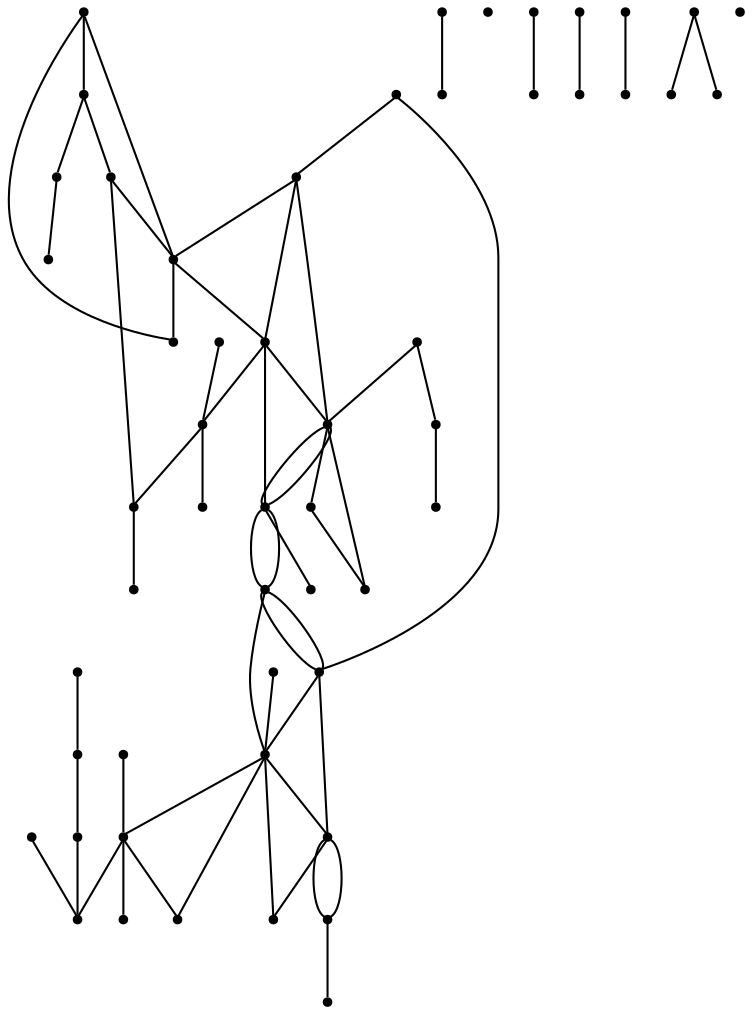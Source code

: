 graph {
  node [shape=point,comment="{\"directed\":false,\"doi\":\"10.1007/978-3-662-45803-7_8\",\"figure\":\"2 (2)\"}"]

  v0 [pos="1124.2770671604208,1126.1847521987597"]
  v1 [pos="1060.9866184887321,1112.365004977558"]
  v2 [pos="1112.8907288958158,1109.654133051966"]
  v3 [pos="1093.9969309331814,1105.8198802786653"]
  v4 [pos="1108.7106217561382,1139.4676334228238"]
  v5 [pos="1089.819973189294,1135.635384414908"]
  v6 [pos="1104.0374592088665,1158.1483405366484"]
  v7 [pos="1088.0706906063672,1078.2106649576385"]
  v8 [pos="1115.3414360017468,1078.1887825674"]
  v9 [pos="1079.2331678983687,1165.1896357118792"]
  v10 [pos="1082.6606012562747,1062.3795189592824"]
  v11 [pos="1060.3434736938852,1161.3573867039636"]
  v12 [pos="1019.1523352818057,1153.1769031985407"]
  v13 [pos="1063.766835105719,1058.5450117395833"]
  v14 [pos="1012.8581882649582,1079.3154712182843"]
  v15 [pos="1009.3067196122454,1118.618279657805"]
  v16 [pos="1004.735673837564,1138.604805686792"]
  v17 [pos="999.5131485034198,1062.013625038783"]
  v18 [pos="1002.5601412122892,966.7303189948334"]
  v19 [pos="1003.5077276001855,950.972199112738"]
  v20 [pos="996.2347547341695,1105.8458338112737"]
  v21 [pos="959.2987363433151,1109.8012030700806"]
  v22 [pos="967.4316851325191,1134.517092495162"]
  v23 [pos="970.2743806720505,1032.7983440528099"]
  v24 [pos="962.1737211427156,1047.0058675847495"]
  v25 [pos="948.1042249132022,1072.798335623185"]
  v26 [pos="953.0567611355168,1144.8570466785463"]
  v27 [pos="925.6661796397175,1108.2668912894048"]
  v28 [pos="894.5447729915591,1103.2810141182038"]
  v29 [pos="856.046177107601,1110.4357923869968"]
  v30 [pos="872.2151432822449,1128.4108878330294"]
  v31 [pos="864.9234649139601,1085.155016055185"]
  v32 [pos="862.3006862744026,1160.912391759448"]
  v33 [pos="899.6036251808508,1165.0018542700652"]
  v34 [pos="854.1666876866019,1136.1972020619614"]
  v35 [pos="796.6700774702257,1191.7441389068904"]
  v36 [pos="840.7216307496664,1095.6303198194705"]
  v37 [pos="800.343545444709,1128.5442177456453"]
  v38 [pos="749.4818850441711,1137.6083935917463"]
  v39 [pos="822.6752747512166,1103.4112906740422"]
  v40 [pos="681.6871641509684,1093.083056927871"]
  v41 [pos="703.87713883484,1104.0606378820496"]
  v42 [pos="784.1693939012389,1110.569122299613"]
  v43 [pos="815.6671056282044,1143.3509466422624"]
  v44 [pos="793.0539030494602,1085.2840203790327"]
  v45 [pos="862.8896869113213,1055.6260026603275"]
  v46 [pos="732.323658658549,1037.3183298690496"]
  v47 [pos="734.1583248606757,1122.8026506749218"]
  v48 [pos="711.4534398711513,1074.577424838854"]
  v49 [pos="686.0069263160889,1071.4184728061691"]
  v50 [pos="628.6103332751096,1050.236573501705"]
  v51 [pos="551.2097961615011,1051.0703943483509"]
  v52 [pos="616.7142700736778,1101.388441808972"]

  v50 -- v51 [id="-3",pos="628.6103332751096,1050.236573501705 605.7826536618472,1050.503614996534 574.1556576470915,1050.845463732411 551.2097961615011,1051.0703943483509"]
  v49 -- v50 [id="-4",pos="686.0069263160889,1071.4184728061691 667.5647644345961,1064.6318784754585 647.3418260122749,1057.1696017345348 628.6103332751096,1050.236573501705"]
  v40 -- v49 [id="-5",pos="681.6871641509684,1093.083056927871 683.6304367897383,1083.3376326565983 684.043230322801,1081.2574061287517 686.0069263160889,1071.4184728061691"]
  v40 -- v41 [id="-6",pos="681.6871641509684,1093.083056927871 691.2442124547448,1097.8284822528467 694.1129620867223,1099.2458759135855 703.87713883484,1104.0606378820496"]
  v40 -- v39 [id="-7",pos="681.6871641509684,1093.083056927871 712.6808153460711,1095.8535468066152 781.6784026280774,1101.9925001784502 822.6752747512166,1103.4112906740422"]
  v49 -- v48 [id="-10",pos="686.0069263160889,1071.4184728061691 697.3412197644914,1075.8812464280886 702.7029225773042,1077.981045498961 711.4534398711513,1074.577424838854"]
  v48 -- v42 [id="-11",pos="711.4534398711513,1074.577424838854 729.2349262318139,1088.3716461485478 759.2550048238784,1100.128047508529 784.1693939012389,1110.569122299613"]
  v48 -- v39 [id="-14",pos="711.4534398711513,1074.577424838854 740.6718991476164,1083.487421193517 790.8688740191801,1094.551539261403 822.6752747512166,1103.4112906740422"]
  v44 -- v45 [id="-27",pos="793.0539030494602,1085.2840203790327 819.6511337104007,1078.2101408622175 843.9559425108835,1065.527834760349 862.8896869113213,1055.6260026603275"]
  v38 -- v37 [id="-28",pos="749.4818850441711,1137.6083935917463 766.971959051895,1133.7970170459694 783.9911357423904,1130.0689997289871 800.343545444709,1128.5442177456453"]
  v44 -- v47 [id="-31",pos="793.0539030494602,1085.2840203790327 774.9421096051483,1096.848736396878 752.1465283792827,1111.3688473289103 734.1583248606757,1122.8026506749218"]
  v37 -- v42 [id="-33",pos="800.343545444709,1128.5442177456453 793.1092878784572,1120.5029641286949 791.1662061121596,1118.3434775478333 784.1693939012389,1110.569122299613"]
  v42 -- v46 [id="-35",pos="784.1693939012389,1110.569122299613 770.635003267496,1088.7067445441114 747.211519624209,1057.292237772984 732.323658658549,1037.3183298690496"]
  v37 -- v43 [id="-40",pos="800.343545444709,1128.5442177456453 807.4363028849543,1135.4023910287278 808.7164209313822,1136.6405272019895 815.6671056282044,1143.3509466422624"]
  v39 -- v29 [id="-43",pos="822.6752747512166,1103.4112906740422 836.8527955105479,1104.084688039278 845.8335892224471,1104.5044805326831 856.046177107601,1110.4357923869968"]
  v29 -- v28 [id="-44",pos="856.046177107601,1110.4357923869968 867.8433804416618,1105.533255028188 881.1976292549562,1106.157436483062 894.5447729915591,1103.2810141182038"]
  v28 -- v27 [id="-45",pos="894.5447729915591,1103.2810141182038 905.3058605956546,1107.2839954212286 916.1128970870195,1107.7888984289225 925.6661796397175,1108.2668912894048"]
  v27 -- v21 [id="-46",pos="925.6661796397175,1108.2668912894048 936.2632084111785,1108.7298981195304 945.3315748882728,1109.1531068368158 959.2987363433151,1109.8012030700806"]
  v36 -- v39 [id="-47",pos="840.7216307496664,1095.6303198194705 829.7435576411109,1096.3100967093096 826.2790146172085,1096.5237764407473 822.6752747512166,1103.4112906740422"]
  v39 -- v41 [id="-48",pos="822.6752747512166,1103.4112906740422 792.0940722666178,1098.6318092274464 733.1349017927286,1102.2654086468513 703.87713883484,1104.0606378820496"]
  v29 -- v27 [id="-54",pos="856.046177107601,1110.4357923869968 874.8764839968723,1115.6808424198116 903.547598303749,1113.690096374252 925.6661796397175,1108.2668912894048"]
  v36 -- v29 [id="-57",pos="840.7216307496664,1095.6303198194705 847.8154379885083,1102.493502516016 849.0954924107789,1103.7274403237088 856.046177107601,1110.4357923869968"]
  v29 -- v37 [id="-59",pos="856.046177107601,1110.4357923869968 837.9455719726827,1115.0619062821256 818.39046817932,1120.048982097349 800.343545444709,1128.5442177456453"]
  v34 -- v35 [id="-61",pos="854.1666876866019,1136.1972020619614 837.4204595320751,1152.377909702638 813.369764553631,1175.6150997879329 796.6700774702257,1191.7441389068904"]
  v36 -- v28 [id="-62",pos="840.7216307496664,1095.6303198194705 858.1971552125498,1096.7851808489154 875.3996607821651,1097.9156363704183 894.5447729915591,1103.2810141182038"]
  v28 -- v27 [id="-63",pos="894.5447729915591,1103.2810141182038 904.8940837969523,1099.853541506428 915.6076189576977,1100.557415785507 925.6661796397175,1108.2668912894048"]
  v27 -- v21 [id="-64",pos="925.6661796397175,1108.2668912894048 937.937899996484,1102.0245349744177 949.5058895165666,1102.784580278169 959.2987363433151,1109.8012030700806"]
  v21 -- v20 [id="-65",pos="959.2987363433151,1109.8012030700806 971.5657976370637,1104.2342018134132 981.604232674149,1104.89401936656 996.2347547341695,1105.8458338112737"]
  v21 -- v15 [id="-70",pos="959.2987363433151,1109.8012030700806 976.6811153499025,1116.4841428688767 992.2432113609069,1117.5073025721306 1009.3067196122454,1118.618279657805"]
  v30 -- v34 [id="-75",pos="872.2151432822449,1128.4108878330294 863.7769575980241,1132.0547033802359 862.6511281332357,1132.5382787598667 854.1666876866019,1136.1972020619614"]
  v32 -- v33 [id="-78",pos="862.3006862744026,1160.912391759448 876.54861645328,1162.4915815235927 885.3799676180128,1163.4587322828545 899.6036251808508,1165.0018542700652"]
  v31 -- v20 [id="-79",pos="864.9234649139601,1085.155016055185 896.0419130388003,1090.066085985338 964.8248443443845,1100.9049936525403 996.2347547341695,1105.8458338112737"]
  v30 -- v28 [id="-80",pos="872.2151432822449,1128.4108878330294 882.5922144154675,1119.020940713167 889.2781126669854,1112.9707457600134 894.5447729915591,1103.2810141182038"]
  v28 -- v24 [id="-81",pos="894.5447729915591,1103.2810141182038 917.1556269118103,1087.744155573755 944.2283923815701,1063.2462805566822 962.1737211427156,1047.0058675847495"]
  v28 -- v25 [id="-83",pos="894.5447729915591,1103.2810141182038 914.0746033564062,1097.7413642550832 932.2049173656512,1084.4556788373884 948.1042249132022,1072.798335623185"]
  v27 -- v26 [id="-87",pos="925.6661796397175,1108.2668912894048 935.6412704695401,1121.6160398972797 944.0139550837412,1132.8009946659276 953.0567611355168,1144.8570466785463"]
  v24 -- v25 [id="-90",pos="962.1737211427156,1047.0058675847495 956.3728840300917,1057.6408364638569 954.0044747717279,1061.984745372596 948.1042249132022,1072.798335623185"]
  v21 -- v20 [id="-91",pos="959.2987363433151,1109.8012030700806 973.671657731982,1111.0577512418972 983.7642329881637,1111.9249159581414 996.2347547341695,1105.8458338112737"]
  v20 -- v15 [id="-92",pos="996.2347547341695,1105.8458338112737 1000.0758068263434,1113.3262343945507 1004.8042645849454,1113.7324368534664 1009.3067196122454,1118.618279657805"]
  v15 -- v1 [id="-93",pos="1009.3067196122454,1118.618279657805 1026.1848098510973,1115.5691064287435 1044.4002479270725,1117.1337659649835 1060.9866184887321,1112.365004977558"]
  v20 -- v1 [id="-99",pos="996.2347547341695,1105.8458338112737 1016.46397914823,1108.13291249379 1041.2854478068,1107.3987829004561 1060.9866184887321,1112.365004977558"]
  v1 -- v3 [id="-100",pos="1060.9866184887321,1112.365004977558 1071.094718397607,1106.5180215763116 1079.895490451959,1106.258191630599 1093.9969309331814,1105.8198802786653"]
  v22 -- v15 [id="-101",pos="967.4316851325191,1134.517092495162 981.9315566287312,1127.7652866028188 994.1289535428872,1122.0723909444198 1009.3067196122454,1118.618279657805"]
  v15 -- v7 [id="-102",pos="1009.3067196122454,1118.618279657805 1034.3541477719582,1103.2973001838595 1066.5827644371402,1088.2537415122467 1088.0706906063672,1078.2106649576385"]
  v15 -- v8 [id="-104",pos="1009.3067196122454,1118.618279657805 1043.8877144759877,1105.41231039457 1090.2331738179153,1087.7619970010185 1115.3414360017468,1078.1887825674"]
  v17 -- v14 [id="-106",pos="999.5131485034198,1062.013625038783 1001.6480410392003,1067.0855589249834 1004.8846981366605,1070.6204096886067 1012.8581882649582,1079.3154712182843"]
  v23 -- v17 [id="-107",pos="970.2743806720505,1032.7983440528099 981.0948138688647,1043.6208399273332 988.7253226872614,1051.2457079166568 999.5131485034198,1062.013625038783"]
  v1 -- v0 [id="-123",pos="1060.9866184887321,1112.365004977558 1082.6110136769348,1119.5792366468927 1104.7966869861202,1123.104021807105 1124.2770671604208,1126.1847521987597"]
  v19 -- v18 [id="-126",pos="1003.5077276001855,950.972199112738 1005.7309972960152,960.7132262728524 1006.2683344023178,963.0659352443661 1002.5601412122892,966.7303189948334"]
  v15 -- v0 [id="-132",pos="1009.3067196122454,1118.618279657805 1038.2152462547485,1120.5402405260197 1095.2564029405405,1124.2921798895281 1124.2770671604208,1126.1847521987597"]
  v1 -- v3 [id="-135",pos="1060.9866184887321,1112.365004977558 1073.1074867501006,1113.1191663445838 1085.0710853388596,1112.083549243905 1093.9969309331814,1105.8198802786653"]
  v3 -- v2 [id="-136",pos="1093.9969309331814,1105.8198802786653 1098.5661294405716,1110.9155719407715 1102.1719812517217,1110.6035253147647 1112.8907288958158,1109.654133051966"]
  v12 -- v13 [id="-138",pos="1019.1523352818057,1153.1769031985407 1030.7722378281421,1128.5443608717444 1052.066734309009,1083.3791074194921 1063.766835105719,1058.5450117395833"]
  v10 -- v7 [id="-145",pos="1082.6606012562747,1062.3795189592824 1082.3206609414215,1072.6253342138502 1082.2362153060983,1075.1545886524812 1088.0706906063672,1078.2106649576385"]
  v7 -- v9 [id="-146",pos="1088.0706906063672,1078.2106649576385 1081.4009891758733,1100.1804544592694 1080.0690020118448,1140.1523397276278 1079.2331678983687,1165.1896357118792"]
  v7 -- v8 [id="-147",pos="1088.0706906063672,1078.2106649576385 1099.6217836265002,1078.218043903184 1103.7456470110562,1078.213845537615 1115.3414360017468,1078.1887825674"]
  v4 -- v5 [id="-149",pos="1108.7106217561382,1139.4676334228238 1099.8804794503956,1137.6950802990063 1098.7003785793645,1137.4532289975914 1089.819973189294,1135.635384414908"]
  v31 -- v36 [id="-58",pos="864.9234649139601,1085.155016055185 854.782919462878,1089.553249269923 851.3679564398178,1091.024840013462 840.7216307496664,1095.6303198194705"]
  v14 -- v9 [id="-125",pos="1012.8581882649582,1079.3154712182843 1033.4771567109692,1098.6352905047388 1066.2121875157804,1133.9202739679693 1079.2331678983687,1165.1896357118792"]
  v7 -- v16 [id="-144",pos="1088.0706906063672,1078.2106649576385 1066.0309643701419,1094.2014760708164 1027.1779819295932,1122.3620767365735 1004.735673837564,1138.604805686792"]
  v6 -- v9 [id="-148",pos="1104.0374592088665,1158.1483405366484 1095.2062671045273,1156.3757078983315 1094.0261662334963,1156.1338565969165 1079.2331678983687,1165.1896357118792"]
}